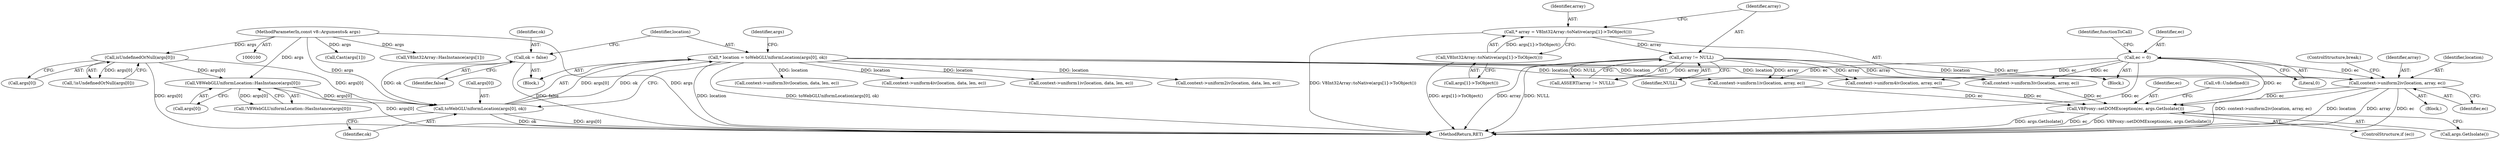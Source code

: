 digraph "0_Chrome_e9372a1bfd3588a80fcf49aa07321f0971dd6091_62@pointer" {
"1000177" [label="(Call,context->uniform2iv(location, array, ec))"];
"1000141" [label="(Call,* location = toWebGLUniformLocation(args[0], ok))"];
"1000143" [label="(Call,toWebGLUniformLocation(args[0], ok))"];
"1000128" [label="(Call,V8WebGLUniformLocation::HasInstance(args[0]))"];
"1000123" [label="(Call,isUndefinedOrNull(args[0]))"];
"1000101" [label="(MethodParameterIn,const v8::Arguments& args)"];
"1000137" [label="(Call,ok = false)"];
"1000160" [label="(Call,array != NULL)"];
"1000155" [label="(Call,* array = V8Int32Array::toNative(args[1]->ToObject()))"];
"1000157" [label="(Call,V8Int32Array::toNative(args[1]->ToObject()))"];
"1000164" [label="(Call,ec = 0)"];
"1000199" [label="(Call,V8Proxy::setDOMException(ec, args.GetIsolate()))"];
"1000165" [label="(Identifier,ec)"];
"1000213" [label="(Call,Cast(args[1]))"];
"1000162" [label="(Identifier,NULL)"];
"1000180" [label="(Identifier,ec)"];
"1000200" [label="(Identifier,ec)"];
"1000283" [label="(MethodReturn,RET)"];
"1000101" [label="(MethodParameterIn,const v8::Arguments& args)"];
"1000153" [label="(Block,)"];
"1000171" [label="(Call,context->uniform1iv(location, array, ec))"];
"1000159" [label="(Call,ASSERT(array != NULL))"];
"1000181" [label="(ControlStructure,break;)"];
"1000124" [label="(Call,args[0])"];
"1000177" [label="(Call,context->uniform2iv(location, array, ec))"];
"1000143" [label="(Call,toWebGLUniformLocation(args[0], ok))"];
"1000179" [label="(Identifier,array)"];
"1000161" [label="(Identifier,array)"];
"1000164" [label="(Call,ec = 0)"];
"1000103" [label="(Block,)"];
"1000158" [label="(Call,args[1]->ToObject())"];
"1000138" [label="(Identifier,ok)"];
"1000169" [label="(Block,)"];
"1000189" [label="(Call,context->uniform4iv(location, array, ec))"];
"1000129" [label="(Call,args[0])"];
"1000201" [label="(Call,args.GetIsolate())"];
"1000258" [label="(Call,context->uniform3iv(location, data, len, ec))"];
"1000265" [label="(Call,context->uniform4iv(location, data, len, ec))"];
"1000155" [label="(Call,* array = V8Int32Array::toNative(args[1]->ToObject()))"];
"1000123" [label="(Call,isUndefinedOrNull(args[0]))"];
"1000178" [label="(Identifier,location)"];
"1000127" [label="(Call,!V8WebGLUniformLocation::HasInstance(args[0]))"];
"1000147" [label="(Identifier,ok)"];
"1000166" [label="(Literal,0)"];
"1000151" [label="(Identifier,args)"];
"1000244" [label="(Call,context->uniform1iv(location, data, len, ec))"];
"1000168" [label="(Identifier,functionToCall)"];
"1000139" [label="(Identifier,false)"];
"1000128" [label="(Call,V8WebGLUniformLocation::HasInstance(args[0]))"];
"1000157" [label="(Call,V8Int32Array::toNative(args[1]->ToObject()))"];
"1000160" [label="(Call,array != NULL)"];
"1000142" [label="(Identifier,location)"];
"1000122" [label="(Call,!isUndefinedOrNull(args[0]))"];
"1000197" [label="(ControlStructure,if (ec))"];
"1000199" [label="(Call,V8Proxy::setDOMException(ec, args.GetIsolate()))"];
"1000149" [label="(Call,V8Int32Array::HasInstance(args[1]))"];
"1000137" [label="(Call,ok = false)"];
"1000203" [label="(Call,v8::Undefined())"];
"1000251" [label="(Call,context->uniform2iv(location, data, len, ec))"];
"1000156" [label="(Identifier,array)"];
"1000141" [label="(Call,* location = toWebGLUniformLocation(args[0], ok))"];
"1000144" [label="(Call,args[0])"];
"1000183" [label="(Call,context->uniform3iv(location, array, ec))"];
"1000177" -> "1000169"  [label="AST: "];
"1000177" -> "1000180"  [label="CFG: "];
"1000178" -> "1000177"  [label="AST: "];
"1000179" -> "1000177"  [label="AST: "];
"1000180" -> "1000177"  [label="AST: "];
"1000181" -> "1000177"  [label="CFG: "];
"1000177" -> "1000283"  [label="DDG: location"];
"1000177" -> "1000283"  [label="DDG: array"];
"1000177" -> "1000283"  [label="DDG: ec"];
"1000177" -> "1000283"  [label="DDG: context->uniform2iv(location, array, ec)"];
"1000141" -> "1000177"  [label="DDG: location"];
"1000160" -> "1000177"  [label="DDG: array"];
"1000164" -> "1000177"  [label="DDG: ec"];
"1000177" -> "1000199"  [label="DDG: ec"];
"1000141" -> "1000103"  [label="AST: "];
"1000141" -> "1000143"  [label="CFG: "];
"1000142" -> "1000141"  [label="AST: "];
"1000143" -> "1000141"  [label="AST: "];
"1000151" -> "1000141"  [label="CFG: "];
"1000141" -> "1000283"  [label="DDG: location"];
"1000141" -> "1000283"  [label="DDG: toWebGLUniformLocation(args[0], ok)"];
"1000143" -> "1000141"  [label="DDG: args[0]"];
"1000143" -> "1000141"  [label="DDG: ok"];
"1000141" -> "1000171"  [label="DDG: location"];
"1000141" -> "1000183"  [label="DDG: location"];
"1000141" -> "1000189"  [label="DDG: location"];
"1000141" -> "1000244"  [label="DDG: location"];
"1000141" -> "1000251"  [label="DDG: location"];
"1000141" -> "1000258"  [label="DDG: location"];
"1000141" -> "1000265"  [label="DDG: location"];
"1000143" -> "1000147"  [label="CFG: "];
"1000144" -> "1000143"  [label="AST: "];
"1000147" -> "1000143"  [label="AST: "];
"1000143" -> "1000283"  [label="DDG: args[0]"];
"1000143" -> "1000283"  [label="DDG: ok"];
"1000128" -> "1000143"  [label="DDG: args[0]"];
"1000123" -> "1000143"  [label="DDG: args[0]"];
"1000101" -> "1000143"  [label="DDG: args"];
"1000137" -> "1000143"  [label="DDG: ok"];
"1000128" -> "1000127"  [label="AST: "];
"1000128" -> "1000129"  [label="CFG: "];
"1000129" -> "1000128"  [label="AST: "];
"1000127" -> "1000128"  [label="CFG: "];
"1000128" -> "1000283"  [label="DDG: args[0]"];
"1000128" -> "1000127"  [label="DDG: args[0]"];
"1000123" -> "1000128"  [label="DDG: args[0]"];
"1000101" -> "1000128"  [label="DDG: args"];
"1000123" -> "1000122"  [label="AST: "];
"1000123" -> "1000124"  [label="CFG: "];
"1000124" -> "1000123"  [label="AST: "];
"1000122" -> "1000123"  [label="CFG: "];
"1000123" -> "1000283"  [label="DDG: args[0]"];
"1000123" -> "1000122"  [label="DDG: args[0]"];
"1000101" -> "1000123"  [label="DDG: args"];
"1000101" -> "1000100"  [label="AST: "];
"1000101" -> "1000283"  [label="DDG: args"];
"1000101" -> "1000149"  [label="DDG: args"];
"1000101" -> "1000213"  [label="DDG: args"];
"1000137" -> "1000103"  [label="AST: "];
"1000137" -> "1000139"  [label="CFG: "];
"1000138" -> "1000137"  [label="AST: "];
"1000139" -> "1000137"  [label="AST: "];
"1000142" -> "1000137"  [label="CFG: "];
"1000137" -> "1000283"  [label="DDG: false"];
"1000160" -> "1000159"  [label="AST: "];
"1000160" -> "1000162"  [label="CFG: "];
"1000161" -> "1000160"  [label="AST: "];
"1000162" -> "1000160"  [label="AST: "];
"1000159" -> "1000160"  [label="CFG: "];
"1000160" -> "1000283"  [label="DDG: NULL"];
"1000160" -> "1000283"  [label="DDG: array"];
"1000160" -> "1000159"  [label="DDG: array"];
"1000160" -> "1000159"  [label="DDG: NULL"];
"1000155" -> "1000160"  [label="DDG: array"];
"1000160" -> "1000171"  [label="DDG: array"];
"1000160" -> "1000183"  [label="DDG: array"];
"1000160" -> "1000189"  [label="DDG: array"];
"1000155" -> "1000153"  [label="AST: "];
"1000155" -> "1000157"  [label="CFG: "];
"1000156" -> "1000155"  [label="AST: "];
"1000157" -> "1000155"  [label="AST: "];
"1000161" -> "1000155"  [label="CFG: "];
"1000155" -> "1000283"  [label="DDG: V8Int32Array::toNative(args[1]->ToObject())"];
"1000157" -> "1000155"  [label="DDG: args[1]->ToObject()"];
"1000157" -> "1000158"  [label="CFG: "];
"1000158" -> "1000157"  [label="AST: "];
"1000157" -> "1000283"  [label="DDG: args[1]->ToObject()"];
"1000164" -> "1000153"  [label="AST: "];
"1000164" -> "1000166"  [label="CFG: "];
"1000165" -> "1000164"  [label="AST: "];
"1000166" -> "1000164"  [label="AST: "];
"1000168" -> "1000164"  [label="CFG: "];
"1000164" -> "1000283"  [label="DDG: ec"];
"1000164" -> "1000171"  [label="DDG: ec"];
"1000164" -> "1000183"  [label="DDG: ec"];
"1000164" -> "1000189"  [label="DDG: ec"];
"1000164" -> "1000199"  [label="DDG: ec"];
"1000199" -> "1000197"  [label="AST: "];
"1000199" -> "1000201"  [label="CFG: "];
"1000200" -> "1000199"  [label="AST: "];
"1000201" -> "1000199"  [label="AST: "];
"1000203" -> "1000199"  [label="CFG: "];
"1000199" -> "1000283"  [label="DDG: args.GetIsolate()"];
"1000199" -> "1000283"  [label="DDG: ec"];
"1000199" -> "1000283"  [label="DDG: V8Proxy::setDOMException(ec, args.GetIsolate())"];
"1000183" -> "1000199"  [label="DDG: ec"];
"1000189" -> "1000199"  [label="DDG: ec"];
"1000171" -> "1000199"  [label="DDG: ec"];
}
